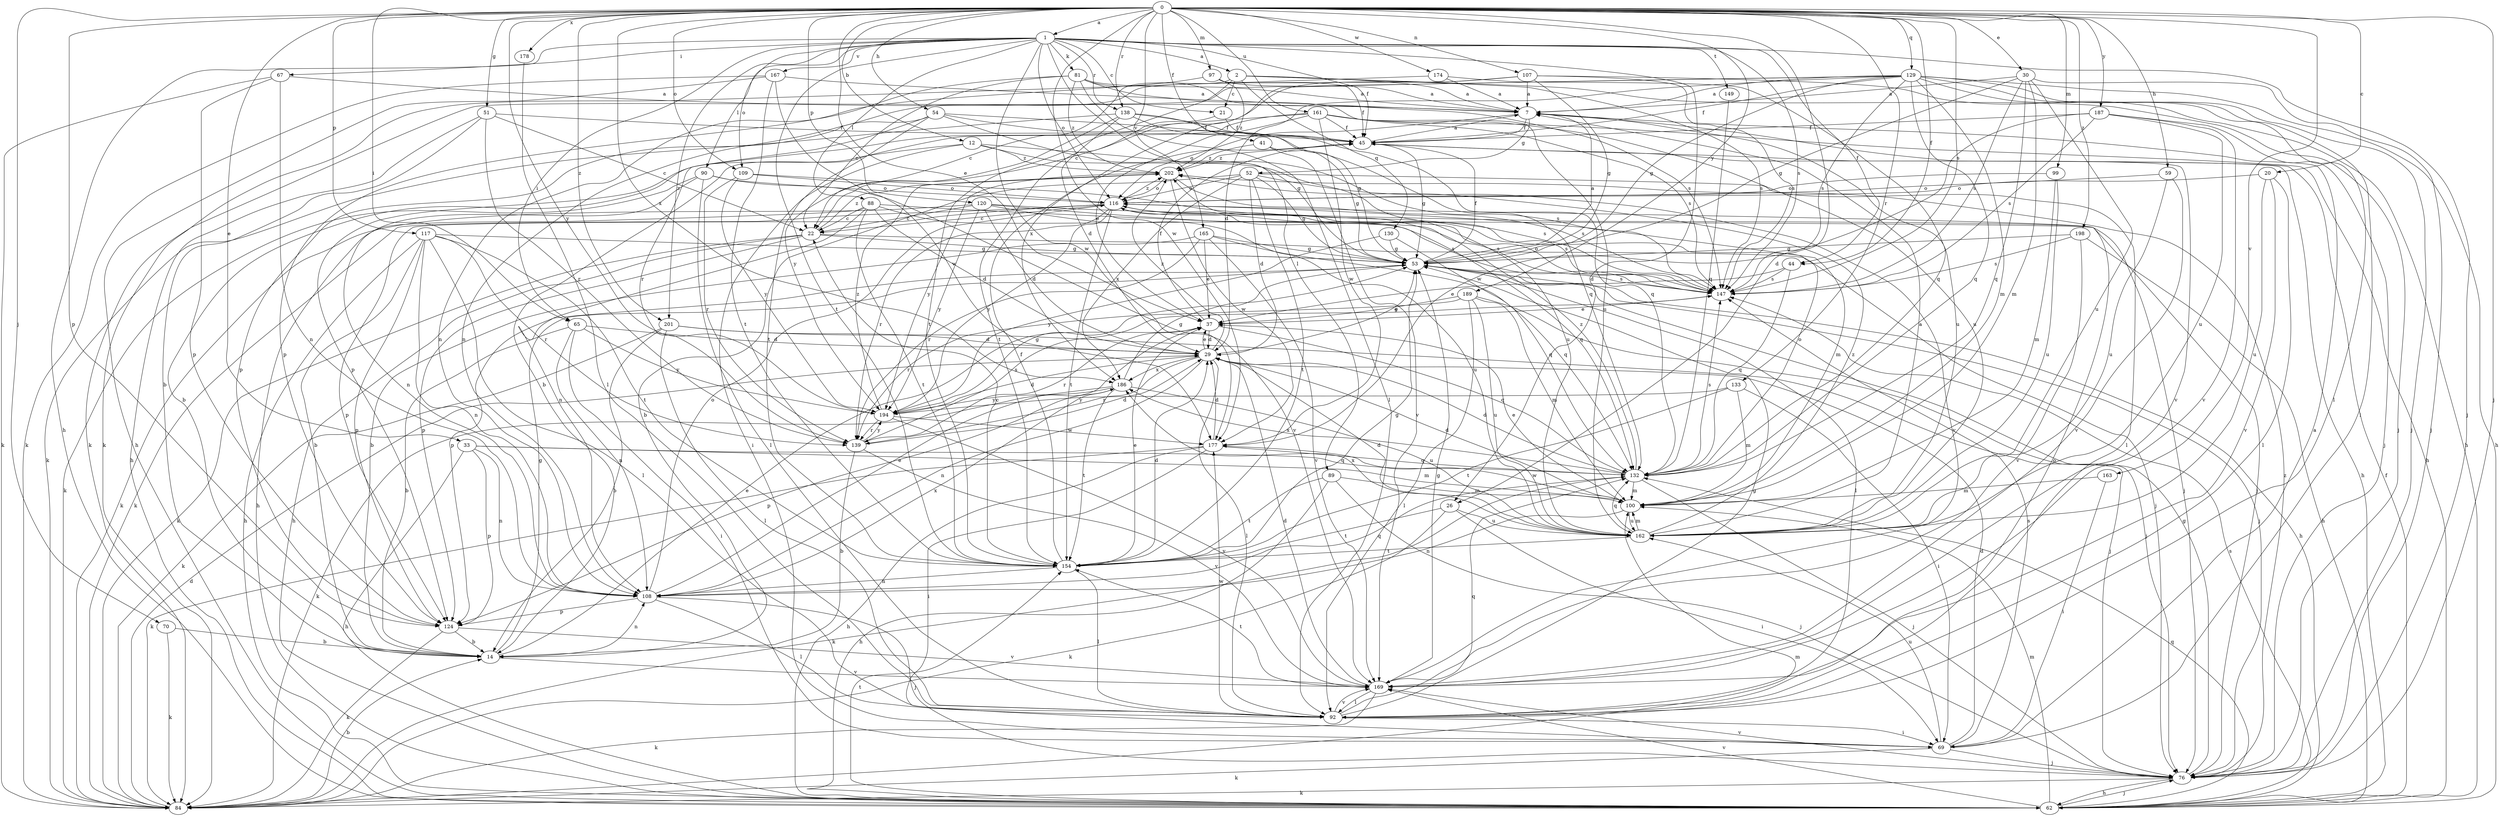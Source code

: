 strict digraph  {
0;
1;
2;
7;
12;
14;
20;
21;
22;
26;
29;
30;
33;
37;
41;
44;
45;
51;
52;
53;
54;
59;
62;
65;
67;
69;
70;
76;
81;
84;
88;
89;
90;
92;
97;
99;
100;
107;
108;
109;
116;
117;
120;
124;
129;
130;
132;
133;
138;
139;
147;
149;
154;
161;
162;
163;
165;
167;
169;
174;
177;
178;
186;
187;
189;
194;
198;
201;
202;
0 -> 1  [label=a];
0 -> 12  [label=b];
0 -> 20  [label=c];
0 -> 26  [label=d];
0 -> 30  [label=e];
0 -> 33  [label=e];
0 -> 37  [label=e];
0 -> 41  [label=f];
0 -> 44  [label=f];
0 -> 51  [label=g];
0 -> 54  [label=h];
0 -> 59  [label=h];
0 -> 65  [label=i];
0 -> 70  [label=j];
0 -> 76  [label=j];
0 -> 97  [label=m];
0 -> 99  [label=m];
0 -> 107  [label=n];
0 -> 109  [label=o];
0 -> 117  [label=p];
0 -> 120  [label=p];
0 -> 124  [label=p];
0 -> 129  [label=q];
0 -> 133  [label=r];
0 -> 138  [label=r];
0 -> 147  [label=s];
0 -> 161  [label=u];
0 -> 163  [label=v];
0 -> 165  [label=v];
0 -> 174  [label=w];
0 -> 177  [label=w];
0 -> 178  [label=x];
0 -> 186  [label=x];
0 -> 187  [label=y];
0 -> 189  [label=y];
0 -> 194  [label=y];
0 -> 198  [label=z];
0 -> 201  [label=z];
1 -> 2  [label=a];
1 -> 21  [label=c];
1 -> 26  [label=d];
1 -> 44  [label=f];
1 -> 45  [label=f];
1 -> 62  [label=h];
1 -> 65  [label=i];
1 -> 67  [label=i];
1 -> 76  [label=j];
1 -> 81  [label=k];
1 -> 88  [label=l];
1 -> 89  [label=l];
1 -> 90  [label=l];
1 -> 109  [label=o];
1 -> 116  [label=o];
1 -> 138  [label=r];
1 -> 147  [label=s];
1 -> 149  [label=t];
1 -> 154  [label=t];
1 -> 167  [label=v];
1 -> 177  [label=w];
1 -> 201  [label=z];
2 -> 7  [label=a];
2 -> 21  [label=c];
2 -> 22  [label=c];
2 -> 76  [label=j];
2 -> 130  [label=q];
2 -> 147  [label=s];
2 -> 154  [label=t];
7 -> 45  [label=f];
7 -> 52  [label=g];
7 -> 116  [label=o];
7 -> 162  [label=u];
7 -> 169  [label=v];
12 -> 14  [label=b];
12 -> 69  [label=i];
12 -> 147  [label=s];
12 -> 162  [label=u];
12 -> 202  [label=z];
14 -> 37  [label=e];
14 -> 53  [label=g];
14 -> 108  [label=n];
14 -> 169  [label=v];
20 -> 92  [label=l];
20 -> 116  [label=o];
20 -> 162  [label=u];
20 -> 169  [label=v];
21 -> 45  [label=f];
21 -> 154  [label=t];
22 -> 53  [label=g];
22 -> 62  [label=h];
22 -> 76  [label=j];
22 -> 84  [label=k];
22 -> 124  [label=p];
22 -> 202  [label=z];
26 -> 69  [label=i];
26 -> 84  [label=k];
26 -> 154  [label=t];
26 -> 162  [label=u];
29 -> 37  [label=e];
29 -> 53  [label=g];
29 -> 92  [label=l];
29 -> 108  [label=n];
29 -> 139  [label=r];
29 -> 186  [label=x];
29 -> 202  [label=z];
30 -> 7  [label=a];
30 -> 53  [label=g];
30 -> 76  [label=j];
30 -> 100  [label=m];
30 -> 132  [label=q];
30 -> 147  [label=s];
30 -> 162  [label=u];
33 -> 62  [label=h];
33 -> 100  [label=m];
33 -> 108  [label=n];
33 -> 124  [label=p];
33 -> 132  [label=q];
37 -> 29  [label=d];
37 -> 45  [label=f];
37 -> 132  [label=q];
37 -> 139  [label=r];
41 -> 53  [label=g];
41 -> 169  [label=v];
41 -> 202  [label=z];
44 -> 37  [label=e];
44 -> 132  [label=q];
44 -> 147  [label=s];
45 -> 7  [label=a];
45 -> 53  [label=g];
45 -> 62  [label=h];
45 -> 202  [label=z];
51 -> 14  [label=b];
51 -> 22  [label=c];
51 -> 45  [label=f];
51 -> 62  [label=h];
51 -> 139  [label=r];
52 -> 14  [label=b];
52 -> 29  [label=d];
52 -> 53  [label=g];
52 -> 92  [label=l];
52 -> 116  [label=o];
52 -> 154  [label=t];
52 -> 169  [label=v];
52 -> 186  [label=x];
53 -> 7  [label=a];
53 -> 45  [label=f];
53 -> 62  [label=h];
53 -> 76  [label=j];
53 -> 92  [label=l];
53 -> 124  [label=p];
53 -> 147  [label=s];
54 -> 45  [label=f];
54 -> 53  [label=g];
54 -> 124  [label=p];
54 -> 132  [label=q];
54 -> 139  [label=r];
54 -> 154  [label=t];
59 -> 116  [label=o];
59 -> 162  [label=u];
59 -> 169  [label=v];
62 -> 45  [label=f];
62 -> 76  [label=j];
62 -> 100  [label=m];
62 -> 132  [label=q];
62 -> 147  [label=s];
62 -> 154  [label=t];
62 -> 169  [label=v];
65 -> 14  [label=b];
65 -> 29  [label=d];
65 -> 69  [label=i];
65 -> 108  [label=n];
65 -> 194  [label=y];
67 -> 7  [label=a];
67 -> 84  [label=k];
67 -> 108  [label=n];
67 -> 124  [label=p];
69 -> 7  [label=a];
69 -> 29  [label=d];
69 -> 76  [label=j];
69 -> 84  [label=k];
69 -> 147  [label=s];
69 -> 162  [label=u];
70 -> 14  [label=b];
70 -> 84  [label=k];
76 -> 53  [label=g];
76 -> 62  [label=h];
76 -> 84  [label=k];
76 -> 169  [label=v];
76 -> 202  [label=z];
81 -> 7  [label=a];
81 -> 22  [label=c];
81 -> 92  [label=l];
81 -> 108  [label=n];
81 -> 147  [label=s];
81 -> 162  [label=u];
81 -> 202  [label=z];
84 -> 14  [label=b];
84 -> 29  [label=d];
84 -> 100  [label=m];
88 -> 22  [label=c];
88 -> 29  [label=d];
88 -> 62  [label=h];
88 -> 76  [label=j];
88 -> 108  [label=n];
88 -> 147  [label=s];
88 -> 154  [label=t];
89 -> 62  [label=h];
89 -> 76  [label=j];
89 -> 100  [label=m];
89 -> 154  [label=t];
90 -> 84  [label=k];
90 -> 92  [label=l];
90 -> 108  [label=n];
90 -> 116  [label=o];
90 -> 169  [label=v];
92 -> 53  [label=g];
92 -> 69  [label=i];
92 -> 116  [label=o];
92 -> 132  [label=q];
92 -> 169  [label=v];
92 -> 177  [label=w];
97 -> 7  [label=a];
97 -> 45  [label=f];
97 -> 124  [label=p];
97 -> 202  [label=z];
99 -> 100  [label=m];
99 -> 116  [label=o];
99 -> 162  [label=u];
100 -> 29  [label=d];
100 -> 37  [label=e];
100 -> 108  [label=n];
100 -> 162  [label=u];
100 -> 177  [label=w];
107 -> 7  [label=a];
107 -> 53  [label=g];
107 -> 62  [label=h];
107 -> 108  [label=n];
107 -> 147  [label=s];
107 -> 186  [label=x];
108 -> 37  [label=e];
108 -> 76  [label=j];
108 -> 92  [label=l];
108 -> 116  [label=o];
108 -> 124  [label=p];
108 -> 132  [label=q];
108 -> 186  [label=x];
109 -> 116  [label=o];
109 -> 139  [label=r];
109 -> 147  [label=s];
109 -> 194  [label=y];
116 -> 22  [label=c];
116 -> 84  [label=k];
116 -> 100  [label=m];
116 -> 124  [label=p];
116 -> 132  [label=q];
116 -> 139  [label=r];
116 -> 147  [label=s];
116 -> 154  [label=t];
116 -> 194  [label=y];
116 -> 202  [label=z];
117 -> 14  [label=b];
117 -> 53  [label=g];
117 -> 62  [label=h];
117 -> 92  [label=l];
117 -> 108  [label=n];
117 -> 124  [label=p];
117 -> 139  [label=r];
117 -> 154  [label=t];
120 -> 22  [label=c];
120 -> 29  [label=d];
120 -> 76  [label=j];
120 -> 84  [label=k];
120 -> 147  [label=s];
120 -> 162  [label=u];
120 -> 194  [label=y];
124 -> 14  [label=b];
124 -> 84  [label=k];
124 -> 169  [label=v];
129 -> 7  [label=a];
129 -> 22  [label=c];
129 -> 29  [label=d];
129 -> 45  [label=f];
129 -> 53  [label=g];
129 -> 62  [label=h];
129 -> 69  [label=i];
129 -> 76  [label=j];
129 -> 84  [label=k];
129 -> 92  [label=l];
129 -> 100  [label=m];
129 -> 132  [label=q];
129 -> 147  [label=s];
130 -> 53  [label=g];
130 -> 132  [label=q];
130 -> 194  [label=y];
132 -> 29  [label=d];
132 -> 76  [label=j];
132 -> 84  [label=k];
132 -> 100  [label=m];
132 -> 116  [label=o];
132 -> 147  [label=s];
132 -> 186  [label=x];
132 -> 202  [label=z];
133 -> 69  [label=i];
133 -> 100  [label=m];
133 -> 154  [label=t];
133 -> 194  [label=y];
138 -> 29  [label=d];
138 -> 45  [label=f];
138 -> 53  [label=g];
138 -> 84  [label=k];
138 -> 132  [label=q];
138 -> 194  [label=y];
139 -> 14  [label=b];
139 -> 29  [label=d];
139 -> 147  [label=s];
139 -> 169  [label=v];
139 -> 194  [label=y];
147 -> 37  [label=e];
147 -> 116  [label=o];
149 -> 132  [label=q];
154 -> 22  [label=c];
154 -> 29  [label=d];
154 -> 37  [label=e];
154 -> 45  [label=f];
154 -> 53  [label=g];
154 -> 92  [label=l];
154 -> 108  [label=n];
161 -> 14  [label=b];
161 -> 37  [label=e];
161 -> 45  [label=f];
161 -> 62  [label=h];
161 -> 124  [label=p];
161 -> 147  [label=s];
161 -> 162  [label=u];
161 -> 177  [label=w];
162 -> 7  [label=a];
162 -> 29  [label=d];
162 -> 100  [label=m];
162 -> 132  [label=q];
162 -> 154  [label=t];
162 -> 186  [label=x];
162 -> 202  [label=z];
163 -> 69  [label=i];
163 -> 100  [label=m];
165 -> 14  [label=b];
165 -> 37  [label=e];
165 -> 53  [label=g];
165 -> 132  [label=q];
165 -> 139  [label=r];
165 -> 169  [label=v];
167 -> 7  [label=a];
167 -> 62  [label=h];
167 -> 84  [label=k];
167 -> 154  [label=t];
167 -> 177  [label=w];
169 -> 29  [label=d];
169 -> 53  [label=g];
169 -> 84  [label=k];
169 -> 92  [label=l];
169 -> 154  [label=t];
174 -> 7  [label=a];
174 -> 84  [label=k];
174 -> 132  [label=q];
177 -> 29  [label=d];
177 -> 62  [label=h];
177 -> 69  [label=i];
177 -> 84  [label=k];
177 -> 132  [label=q];
178 -> 92  [label=l];
186 -> 53  [label=g];
186 -> 84  [label=k];
186 -> 124  [label=p];
186 -> 154  [label=t];
186 -> 162  [label=u];
186 -> 194  [label=y];
187 -> 45  [label=f];
187 -> 76  [label=j];
187 -> 147  [label=s];
187 -> 162  [label=u];
187 -> 169  [label=v];
187 -> 177  [label=w];
189 -> 37  [label=e];
189 -> 76  [label=j];
189 -> 92  [label=l];
189 -> 100  [label=m];
189 -> 139  [label=r];
189 -> 162  [label=u];
194 -> 29  [label=d];
194 -> 53  [label=g];
194 -> 139  [label=r];
194 -> 169  [label=v];
194 -> 177  [label=w];
194 -> 202  [label=z];
198 -> 53  [label=g];
198 -> 62  [label=h];
198 -> 147  [label=s];
198 -> 169  [label=v];
201 -> 14  [label=b];
201 -> 29  [label=d];
201 -> 76  [label=j];
201 -> 84  [label=k];
201 -> 92  [label=l];
202 -> 116  [label=o];
202 -> 147  [label=s];
202 -> 177  [label=w];
202 -> 194  [label=y];
}
